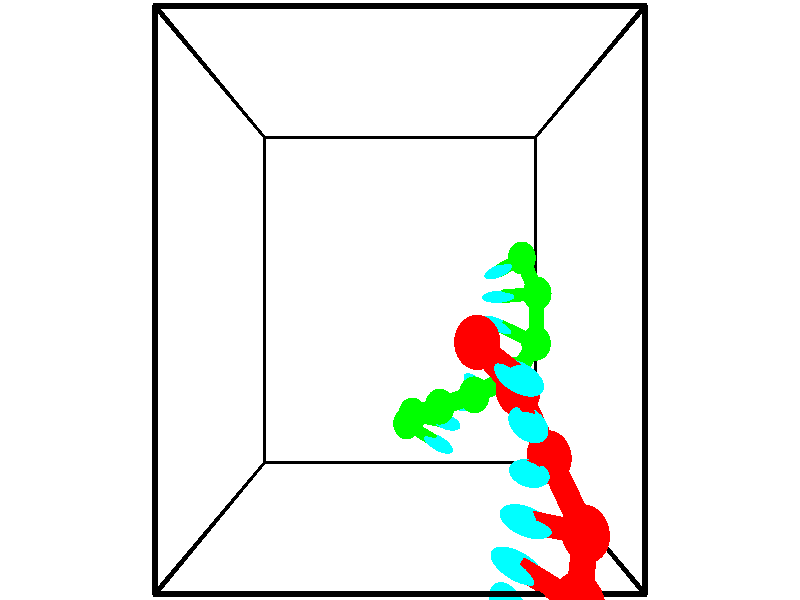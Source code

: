 // switches for output
#declare DRAW_BASES = 1; // possible values are 0, 1; only relevant for DNA ribbons
#declare DRAW_BASES_TYPE = 3; // possible values are 1, 2, 3; only relevant for DNA ribbons
#declare DRAW_FOG = 0; // set to 1 to enable fog

#include "colors.inc"

#include "transforms.inc"
background { rgb <1, 1, 1>}

#default {
   normal{
       ripples 0.25
       frequency 0.20
       turbulence 0.2
       lambda 5
   }
	finish {
		phong 0.1
		phong_size 40.
	}
}

// original window dimensions: 1024x640


// camera settings

camera {
	sky <-0, 1, 0>
	up <-0, 1, 0>
	right 1.6 * <1, 0, 0>
	location <2.5, 2.5, 11.1562>
	look_at <2.5, 2.5, 2.5>
	direction <0, 0, -8.6562>
	angle 67.0682
}


# declare cpy_camera_pos = <2.5, 2.5, 11.1562>;
# if (DRAW_FOG = 1)
fog {
	fog_type 2
	up vnormalize(cpy_camera_pos)
	color rgbt<1,1,1,0.3>
	distance 1e-5
	fog_alt 3e-3
	fog_offset 4
}
# end


// LIGHTS

# declare lum = 6;
global_settings {
	ambient_light rgb lum * <0.05, 0.05, 0.05>
	max_trace_level 15
}# declare cpy_direct_light_amount = 0.25;
light_source
{	1000 * <-1, -1, 1>,
	rgb lum * cpy_direct_light_amount
	parallel
}

light_source
{	1000 * <1, 1, -1>,
	rgb lum * cpy_direct_light_amount
	parallel
}

// strand 0

// nucleotide -1

// particle -1
sphere {
	<2.799839, -0.971320, 4.345039> 0.250000
	pigment { color rgbt <1,0,0,0> }
	no_shadow
}
cylinder {
	<3.193258, -0.924690, 4.289839>,  <3.429310, -0.896712, 4.256719>, 0.100000
	pigment { color rgbt <1,0,0,0> }
	no_shadow
}
cylinder {
	<3.193258, -0.924690, 4.289839>,  <2.799839, -0.971320, 4.345039>, 0.100000
	pigment { color rgbt <1,0,0,0> }
	no_shadow
}

// particle -1
sphere {
	<3.193258, -0.924690, 4.289839> 0.100000
	pigment { color rgbt <1,0,0,0> }
	no_shadow
}
sphere {
	0, 1
	scale<0.080000,0.200000,0.300000>
	matrix <-0.017552, 0.821973, 0.569257,
		0.179793, -0.557469, 0.810495,
		0.983548, 0.116574, -0.138000,
		3.488323, -0.889718, 4.248439>
	pigment { color rgbt <0,1,1,0> }
	no_shadow
}
cylinder {
	<3.152734, -0.843605, 4.970860>,  <2.799839, -0.971320, 4.345039>, 0.130000
	pigment { color rgbt <1,0,0,0> }
	no_shadow
}

// nucleotide -1

// particle -1
sphere {
	<3.152734, -0.843605, 4.970860> 0.250000
	pigment { color rgbt <1,0,0,0> }
	no_shadow
}
cylinder {
	<3.392820, -0.696770, 4.686610>,  <3.536872, -0.608669, 4.516060>, 0.100000
	pigment { color rgbt <1,0,0,0> }
	no_shadow
}
cylinder {
	<3.392820, -0.696770, 4.686610>,  <3.152734, -0.843605, 4.970860>, 0.100000
	pigment { color rgbt <1,0,0,0> }
	no_shadow
}

// particle -1
sphere {
	<3.392820, -0.696770, 4.686610> 0.100000
	pigment { color rgbt <1,0,0,0> }
	no_shadow
}
sphere {
	0, 1
	scale<0.080000,0.200000,0.300000>
	matrix <0.059927, 0.865324, 0.497618,
		0.797589, -0.341264, 0.497383,
		0.600217, 0.367088, -0.710624,
		3.572885, -0.586643, 4.473423>
	pigment { color rgbt <0,1,1,0> }
	no_shadow
}
cylinder {
	<3.763050, -0.509074, 5.290571>,  <3.152734, -0.843605, 4.970860>, 0.130000
	pigment { color rgbt <1,0,0,0> }
	no_shadow
}

// nucleotide -1

// particle -1
sphere {
	<3.763050, -0.509074, 5.290571> 0.250000
	pigment { color rgbt <1,0,0,0> }
	no_shadow
}
cylinder {
	<3.706837, -0.367188, 4.920830>,  <3.673109, -0.282055, 4.698985>, 0.100000
	pigment { color rgbt <1,0,0,0> }
	no_shadow
}
cylinder {
	<3.706837, -0.367188, 4.920830>,  <3.763050, -0.509074, 5.290571>, 0.100000
	pigment { color rgbt <1,0,0,0> }
	no_shadow
}

// particle -1
sphere {
	<3.706837, -0.367188, 4.920830> 0.100000
	pigment { color rgbt <1,0,0,0> }
	no_shadow
}
sphere {
	0, 1
	scale<0.080000,0.200000,0.300000>
	matrix <0.130396, 0.932116, 0.337872,
		0.981452, -0.073050, -0.177246,
		-0.140533, 0.354717, -0.924352,
		3.664677, -0.260772, 4.643524>
	pigment { color rgbt <0,1,1,0> }
	no_shadow
}
cylinder {
	<4.276067, -0.016102, 5.166364>,  <3.763050, -0.509074, 5.290571>, 0.130000
	pigment { color rgbt <1,0,0,0> }
	no_shadow
}

// nucleotide -1

// particle -1
sphere {
	<4.276067, -0.016102, 5.166364> 0.250000
	pigment { color rgbt <1,0,0,0> }
	no_shadow
}
cylinder {
	<3.968819, 0.079426, 4.928723>,  <3.784470, 0.136743, 4.786139>, 0.100000
	pigment { color rgbt <1,0,0,0> }
	no_shadow
}
cylinder {
	<3.968819, 0.079426, 4.928723>,  <4.276067, -0.016102, 5.166364>, 0.100000
	pigment { color rgbt <1,0,0,0> }
	no_shadow
}

// particle -1
sphere {
	<3.968819, 0.079426, 4.928723> 0.100000
	pigment { color rgbt <1,0,0,0> }
	no_shadow
}
sphere {
	0, 1
	scale<0.080000,0.200000,0.300000>
	matrix <0.116356, 0.964453, 0.237258,
		0.629645, 0.113115, -0.768604,
		-0.768120, 0.238820, -0.594102,
		3.738383, 0.151072, 4.750493>
	pigment { color rgbt <0,1,1,0> }
	no_shadow
}
cylinder {
	<4.486956, 0.414463, 4.682840>,  <4.276067, -0.016102, 5.166364>, 0.130000
	pigment { color rgbt <1,0,0,0> }
	no_shadow
}

// nucleotide -1

// particle -1
sphere {
	<4.486956, 0.414463, 4.682840> 0.250000
	pigment { color rgbt <1,0,0,0> }
	no_shadow
}
cylinder {
	<4.107601, 0.503571, 4.773117>,  <3.879988, 0.557035, 4.827283>, 0.100000
	pigment { color rgbt <1,0,0,0> }
	no_shadow
}
cylinder {
	<4.107601, 0.503571, 4.773117>,  <4.486956, 0.414463, 4.682840>, 0.100000
	pigment { color rgbt <1,0,0,0> }
	no_shadow
}

// particle -1
sphere {
	<4.107601, 0.503571, 4.773117> 0.100000
	pigment { color rgbt <1,0,0,0> }
	no_shadow
}
sphere {
	0, 1
	scale<0.080000,0.200000,0.300000>
	matrix <0.288699, 0.900995, 0.323823,
		-0.131211, 0.372267, -0.918804,
		-0.948386, 0.222768, 0.225693,
		3.823085, 0.570401, 4.840825>
	pigment { color rgbt <0,1,1,0> }
	no_shadow
}
cylinder {
	<4.200345, 1.006281, 4.264341>,  <4.486956, 0.414463, 4.682840>, 0.130000
	pigment { color rgbt <1,0,0,0> }
	no_shadow
}

// nucleotide -1

// particle -1
sphere {
	<4.200345, 1.006281, 4.264341> 0.250000
	pigment { color rgbt <1,0,0,0> }
	no_shadow
}
cylinder {
	<3.998880, 1.001060, 4.609862>,  <3.878002, 0.997928, 4.817175>, 0.100000
	pigment { color rgbt <1,0,0,0> }
	no_shadow
}
cylinder {
	<3.998880, 1.001060, 4.609862>,  <4.200345, 1.006281, 4.264341>, 0.100000
	pigment { color rgbt <1,0,0,0> }
	no_shadow
}

// particle -1
sphere {
	<3.998880, 1.001060, 4.609862> 0.100000
	pigment { color rgbt <1,0,0,0> }
	no_shadow
}
sphere {
	0, 1
	scale<0.080000,0.200000,0.300000>
	matrix <0.220015, 0.964978, 0.142864,
		-0.835416, 0.262004, -0.483150,
		-0.503661, -0.013050, 0.863803,
		3.847782, 0.997145, 4.869003>
	pigment { color rgbt <0,1,1,0> }
	no_shadow
}
cylinder {
	<3.832064, 1.656830, 4.338855>,  <4.200345, 1.006281, 4.264341>, 0.130000
	pigment { color rgbt <1,0,0,0> }
	no_shadow
}

// nucleotide -1

// particle -1
sphere {
	<3.832064, 1.656830, 4.338855> 0.250000
	pigment { color rgbt <1,0,0,0> }
	no_shadow
}
cylinder {
	<3.816986, 1.537479, 4.720336>,  <3.807939, 1.465869, 4.949225>, 0.100000
	pigment { color rgbt <1,0,0,0> }
	no_shadow
}
cylinder {
	<3.816986, 1.537479, 4.720336>,  <3.832064, 1.656830, 4.338855>, 0.100000
	pigment { color rgbt <1,0,0,0> }
	no_shadow
}

// particle -1
sphere {
	<3.816986, 1.537479, 4.720336> 0.100000
	pigment { color rgbt <1,0,0,0> }
	no_shadow
}
sphere {
	0, 1
	scale<0.080000,0.200000,0.300000>
	matrix <0.127460, 0.945151, 0.300740,
		-0.991127, 0.132895, 0.002403,
		-0.037696, -0.298378, 0.953703,
		3.805677, 1.447966, 5.006447>
	pigment { color rgbt <0,1,1,0> }
	no_shadow
}
cylinder {
	<3.340652, 2.115276, 4.582135>,  <3.832064, 1.656830, 4.338855>, 0.130000
	pigment { color rgbt <1,0,0,0> }
	no_shadow
}

// nucleotide -1

// particle -1
sphere {
	<3.340652, 2.115276, 4.582135> 0.250000
	pigment { color rgbt <1,0,0,0> }
	no_shadow
}
cylinder {
	<3.536543, 1.969280, 4.898856>,  <3.654077, 1.881683, 5.088889>, 0.100000
	pigment { color rgbt <1,0,0,0> }
	no_shadow
}
cylinder {
	<3.536543, 1.969280, 4.898856>,  <3.340652, 2.115276, 4.582135>, 0.100000
	pigment { color rgbt <1,0,0,0> }
	no_shadow
}

// particle -1
sphere {
	<3.536543, 1.969280, 4.898856> 0.100000
	pigment { color rgbt <1,0,0,0> }
	no_shadow
}
sphere {
	0, 1
	scale<0.080000,0.200000,0.300000>
	matrix <0.044968, 0.917524, 0.395129,
		-0.870715, -0.157900, 0.465749,
		0.489727, -0.364989, 0.791802,
		3.683461, 1.859784, 5.136397>
	pigment { color rgbt <0,1,1,0> }
	no_shadow
}
// strand 1

// nucleotide -1

// particle -1
sphere {
	<4.720044, 3.137527, 0.143701> 0.250000
	pigment { color rgbt <0,1,0,0> }
	no_shadow
}
cylinder {
	<4.434025, 3.012596, 0.393872>,  <4.262414, 2.937638, 0.543975>, 0.100000
	pigment { color rgbt <0,1,0,0> }
	no_shadow
}
cylinder {
	<4.434025, 3.012596, 0.393872>,  <4.720044, 3.137527, 0.143701>, 0.100000
	pigment { color rgbt <0,1,0,0> }
	no_shadow
}

// particle -1
sphere {
	<4.434025, 3.012596, 0.393872> 0.100000
	pigment { color rgbt <0,1,0,0> }
	no_shadow
}
sphere {
	0, 1
	scale<0.080000,0.200000,0.300000>
	matrix <0.262215, -0.949156, -0.174202,
		0.648036, 0.039434, 0.760588,
		-0.715047, -0.312326, 0.625428,
		4.219511, 2.918898, 0.581501>
	pigment { color rgbt <0,1,1,0> }
	no_shadow
}
cylinder {
	<4.941960, 2.598188, 0.402104>,  <4.720044, 3.137527, 0.143701>, 0.130000
	pigment { color rgbt <0,1,0,0> }
	no_shadow
}

// nucleotide -1

// particle -1
sphere {
	<4.941960, 2.598188, 0.402104> 0.250000
	pigment { color rgbt <0,1,0,0> }
	no_shadow
}
cylinder {
	<4.544525, 2.569977, 0.437458>,  <4.306065, 2.553050, 0.458670>, 0.100000
	pigment { color rgbt <0,1,0,0> }
	no_shadow
}
cylinder {
	<4.544525, 2.569977, 0.437458>,  <4.941960, 2.598188, 0.402104>, 0.100000
	pigment { color rgbt <0,1,0,0> }
	no_shadow
}

// particle -1
sphere {
	<4.544525, 2.569977, 0.437458> 0.100000
	pigment { color rgbt <0,1,0,0> }
	no_shadow
}
sphere {
	0, 1
	scale<0.080000,0.200000,0.300000>
	matrix <0.050761, -0.976661, -0.208703,
		0.101041, -0.202878, 0.973977,
		-0.993587, -0.070527, 0.088384,
		4.246449, 2.548819, 0.463973>
	pigment { color rgbt <0,1,1,0> }
	no_shadow
}
cylinder {
	<4.862725, 1.874114, 0.672989>,  <4.941960, 2.598188, 0.402104>, 0.130000
	pigment { color rgbt <0,1,0,0> }
	no_shadow
}

// nucleotide -1

// particle -1
sphere {
	<4.862725, 1.874114, 0.672989> 0.250000
	pigment { color rgbt <0,1,0,0> }
	no_shadow
}
cylinder {
	<4.509441, 2.020432, 0.555592>,  <4.297472, 2.108222, 0.485154>, 0.100000
	pigment { color rgbt <0,1,0,0> }
	no_shadow
}
cylinder {
	<4.509441, 2.020432, 0.555592>,  <4.862725, 1.874114, 0.672989>, 0.100000
	pigment { color rgbt <0,1,0,0> }
	no_shadow
}

// particle -1
sphere {
	<4.509441, 2.020432, 0.555592> 0.100000
	pigment { color rgbt <0,1,0,0> }
	no_shadow
}
sphere {
	0, 1
	scale<0.080000,0.200000,0.300000>
	matrix <-0.287597, -0.916775, -0.277150,
		-0.370446, -0.160373, 0.914904,
		-0.883209, 0.365793, -0.293493,
		4.244479, 2.130169, 0.467544>
	pigment { color rgbt <0,1,1,0> }
	no_shadow
}
cylinder {
	<4.413098, 1.458755, 1.137563>,  <4.862725, 1.874114, 0.672989>, 0.130000
	pigment { color rgbt <0,1,0,0> }
	no_shadow
}

// nucleotide -1

// particle -1
sphere {
	<4.413098, 1.458755, 1.137563> 0.250000
	pigment { color rgbt <0,1,0,0> }
	no_shadow
}
cylinder {
	<4.177895, 1.576927, 0.836374>,  <4.036772, 1.647830, 0.655661>, 0.100000
	pigment { color rgbt <0,1,0,0> }
	no_shadow
}
cylinder {
	<4.177895, 1.576927, 0.836374>,  <4.413098, 1.458755, 1.137563>, 0.100000
	pigment { color rgbt <0,1,0,0> }
	no_shadow
}

// particle -1
sphere {
	<4.177895, 1.576927, 0.836374> 0.100000
	pigment { color rgbt <0,1,0,0> }
	no_shadow
}
sphere {
	0, 1
	scale<0.080000,0.200000,0.300000>
	matrix <-0.414782, -0.909327, -0.032864,
		-0.694406, 0.292995, 0.657232,
		-0.588010, 0.295429, -0.752971,
		4.001492, 1.665556, 0.610482>
	pigment { color rgbt <0,1,1,0> }
	no_shadow
}
cylinder {
	<3.712850, 1.207136, 1.287705>,  <4.413098, 1.458755, 1.137563>, 0.130000
	pigment { color rgbt <0,1,0,0> }
	no_shadow
}

// nucleotide -1

// particle -1
sphere {
	<3.712850, 1.207136, 1.287705> 0.250000
	pigment { color rgbt <0,1,0,0> }
	no_shadow
}
cylinder {
	<3.757854, 1.257713, 0.893476>,  <3.784857, 1.288060, 0.656939>, 0.100000
	pigment { color rgbt <0,1,0,0> }
	no_shadow
}
cylinder {
	<3.757854, 1.257713, 0.893476>,  <3.712850, 1.207136, 1.287705>, 0.100000
	pigment { color rgbt <0,1,0,0> }
	no_shadow
}

// particle -1
sphere {
	<3.757854, 1.257713, 0.893476> 0.100000
	pigment { color rgbt <0,1,0,0> }
	no_shadow
}
sphere {
	0, 1
	scale<0.080000,0.200000,0.300000>
	matrix <-0.488717, -0.856566, -0.165684,
		-0.865157, 0.500307, -0.034579,
		0.112512, 0.126444, -0.985572,
		3.791608, 1.295647, 0.597805>
	pigment { color rgbt <0,1,1,0> }
	no_shadow
}
cylinder {
	<3.171330, 0.997408, 0.945907>,  <3.712850, 1.207136, 1.287705>, 0.130000
	pigment { color rgbt <0,1,0,0> }
	no_shadow
}

// nucleotide -1

// particle -1
sphere {
	<3.171330, 0.997408, 0.945907> 0.250000
	pigment { color rgbt <0,1,0,0> }
	no_shadow
}
cylinder {
	<3.385139, 0.984802, 0.608081>,  <3.513425, 0.977239, 0.405386>, 0.100000
	pigment { color rgbt <0,1,0,0> }
	no_shadow
}
cylinder {
	<3.385139, 0.984802, 0.608081>,  <3.171330, 0.997408, 0.945907>, 0.100000
	pigment { color rgbt <0,1,0,0> }
	no_shadow
}

// particle -1
sphere {
	<3.385139, 0.984802, 0.608081> 0.100000
	pigment { color rgbt <0,1,0,0> }
	no_shadow
}
sphere {
	0, 1
	scale<0.080000,0.200000,0.300000>
	matrix <-0.412835, -0.881708, -0.228381,
		-0.737462, 0.470742, -0.484305,
		0.534524, -0.031515, -0.844565,
		3.545497, 0.975348, 0.354712>
	pigment { color rgbt <0,1,1,0> }
	no_shadow
}
cylinder {
	<2.721327, 0.800661, 0.408632>,  <3.171330, 0.997408, 0.945907>, 0.130000
	pigment { color rgbt <0,1,0,0> }
	no_shadow
}

// nucleotide -1

// particle -1
sphere {
	<2.721327, 0.800661, 0.408632> 0.250000
	pigment { color rgbt <0,1,0,0> }
	no_shadow
}
cylinder {
	<3.074722, 0.713036, 0.243001>,  <3.286759, 0.660460, 0.143622>, 0.100000
	pigment { color rgbt <0,1,0,0> }
	no_shadow
}
cylinder {
	<3.074722, 0.713036, 0.243001>,  <2.721327, 0.800661, 0.408632>, 0.100000
	pigment { color rgbt <0,1,0,0> }
	no_shadow
}

// particle -1
sphere {
	<3.074722, 0.713036, 0.243001> 0.100000
	pigment { color rgbt <0,1,0,0> }
	no_shadow
}
sphere {
	0, 1
	scale<0.080000,0.200000,0.300000>
	matrix <-0.362017, -0.880268, -0.306713,
		-0.297309, 0.420880, -0.857011,
		0.883488, -0.219063, -0.414077,
		3.339769, 0.647317, 0.118777>
	pigment { color rgbt <0,1,1,0> }
	no_shadow
}
cylinder {
	<2.621472, 0.536040, -0.364354>,  <2.721327, 0.800661, 0.408632>, 0.130000
	pigment { color rgbt <0,1,0,0> }
	no_shadow
}

// nucleotide -1

// particle -1
sphere {
	<2.621472, 0.536040, -0.364354> 0.250000
	pigment { color rgbt <0,1,0,0> }
	no_shadow
}
cylinder {
	<2.957077, 0.388535, -0.204319>,  <3.158440, 0.300031, -0.108297>, 0.100000
	pigment { color rgbt <0,1,0,0> }
	no_shadow
}
cylinder {
	<2.957077, 0.388535, -0.204319>,  <2.621472, 0.536040, -0.364354>, 0.100000
	pigment { color rgbt <0,1,0,0> }
	no_shadow
}

// particle -1
sphere {
	<2.957077, 0.388535, -0.204319> 0.100000
	pigment { color rgbt <0,1,0,0> }
	no_shadow
}
sphere {
	0, 1
	scale<0.080000,0.200000,0.300000>
	matrix <-0.272349, -0.921186, -0.277926,
		0.471045, 0.124220, -0.873319,
		0.839013, -0.368763, 0.400089,
		3.208781, 0.277906, -0.084292>
	pigment { color rgbt <0,1,1,0> }
	no_shadow
}
// box output
cylinder {
	<0.000000, 0.000000, 0.000000>,  <5.000000, 0.000000, 0.000000>, 0.025000
	pigment { color rgbt <0,0,0,0> }
	no_shadow
}
cylinder {
	<0.000000, 0.000000, 0.000000>,  <0.000000, 5.000000, 0.000000>, 0.025000
	pigment { color rgbt <0,0,0,0> }
	no_shadow
}
cylinder {
	<0.000000, 0.000000, 0.000000>,  <0.000000, 0.000000, 5.000000>, 0.025000
	pigment { color rgbt <0,0,0,0> }
	no_shadow
}
cylinder {
	<5.000000, 5.000000, 5.000000>,  <0.000000, 5.000000, 5.000000>, 0.025000
	pigment { color rgbt <0,0,0,0> }
	no_shadow
}
cylinder {
	<5.000000, 5.000000, 5.000000>,  <5.000000, 0.000000, 5.000000>, 0.025000
	pigment { color rgbt <0,0,0,0> }
	no_shadow
}
cylinder {
	<5.000000, 5.000000, 5.000000>,  <5.000000, 5.000000, 0.000000>, 0.025000
	pigment { color rgbt <0,0,0,0> }
	no_shadow
}
cylinder {
	<0.000000, 0.000000, 5.000000>,  <0.000000, 5.000000, 5.000000>, 0.025000
	pigment { color rgbt <0,0,0,0> }
	no_shadow
}
cylinder {
	<0.000000, 0.000000, 5.000000>,  <5.000000, 0.000000, 5.000000>, 0.025000
	pigment { color rgbt <0,0,0,0> }
	no_shadow
}
cylinder {
	<5.000000, 5.000000, 0.000000>,  <0.000000, 5.000000, 0.000000>, 0.025000
	pigment { color rgbt <0,0,0,0> }
	no_shadow
}
cylinder {
	<5.000000, 5.000000, 0.000000>,  <5.000000, 0.000000, 0.000000>, 0.025000
	pigment { color rgbt <0,0,0,0> }
	no_shadow
}
cylinder {
	<5.000000, 0.000000, 5.000000>,  <5.000000, 0.000000, 0.000000>, 0.025000
	pigment { color rgbt <0,0,0,0> }
	no_shadow
}
cylinder {
	<0.000000, 5.000000, 0.000000>,  <0.000000, 5.000000, 5.000000>, 0.025000
	pigment { color rgbt <0,0,0,0> }
	no_shadow
}
// end of box output
